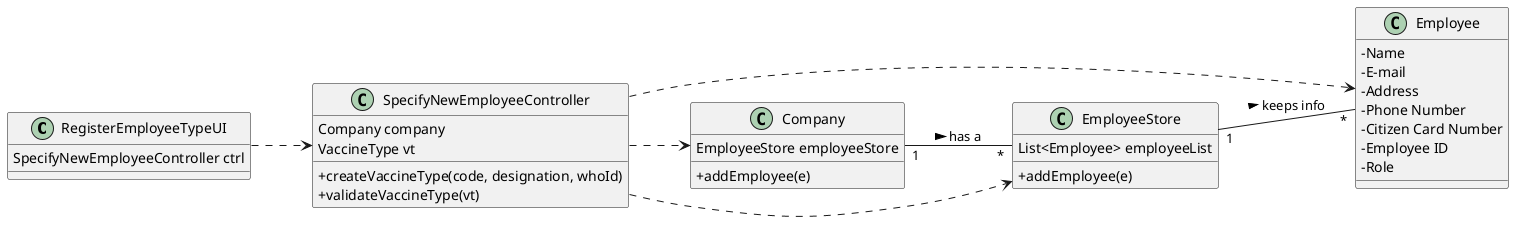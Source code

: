 @startuml
skinparam classAttributeIconSize 0
left to right direction

class RegisterEmployeeTypeUI{
SpecifyNewEmployeeController ctrl
}

class SpecifyNewEmployeeController{
Company company
VaccineType vt
+createVaccineType(code, designation, whoId)
+validateVaccineType(vt)
}

class Employee{
   -Name
   -E-mail
   - Address
   - Phone Number
   - Citizen Card Number
   - Employee ID
   - Role
}

class Company{
EmployeeStore employeeStore
+addEmployee(e)
}

class EmployeeStore{
List<Employee> employeeList
+addEmployee(e)
}

RegisterEmployeeTypeUI ..> SpecifyNewEmployeeController
Company "1"--"*" EmployeeStore : has a >
EmployeeStore "1"--"*"Employee : keeps info >
SpecifyNewEmployeeController ..> Company
SpecifyNewEmployeeController ..> EmployeeStore
SpecifyNewEmployeeController ..> Employee



@enduml